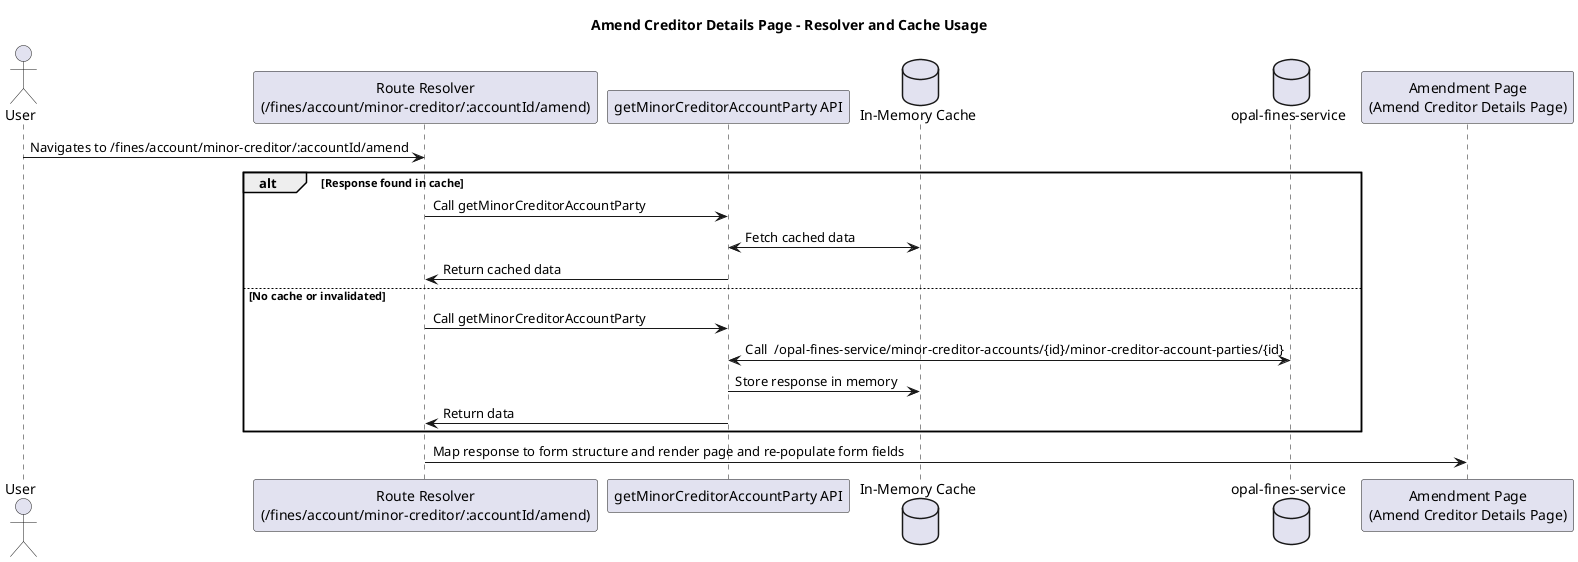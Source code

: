 @startuml
title Amend Creditor Details Page - Resolver and Cache Usage

actor User
participant "Route Resolver\n(/fines/account/minor-creditor/:accountId/amend)" as Resolver
participant "getMinorCreditorAccountParty API" as API
database "In-Memory Cache" as Cache
database "opal-fines-service" as Backend
participant "Amendment Page\n(Amend Creditor Details Page)" as Page

User -> Resolver : Navigates to /fines/account/minor-creditor/:accountId/amend

alt Response found in cache
    Resolver -> API : Call getMinorCreditorAccountParty
    API <-> Cache : Fetch cached data
    API -> Resolver : Return cached data
else No cache or invalidated
    Resolver -> API : Call getMinorCreditorAccountParty
    API <-> Backend : Call  /opal-fines-service/minor-creditor-accounts/{id}/minor-creditor-account-parties/{id} 
    API -> Cache : Store response in memory
    API -> Resolver : Return data
end

Resolver -> Page : Map response to form structure and render page and re-populate form fields
@enduml
